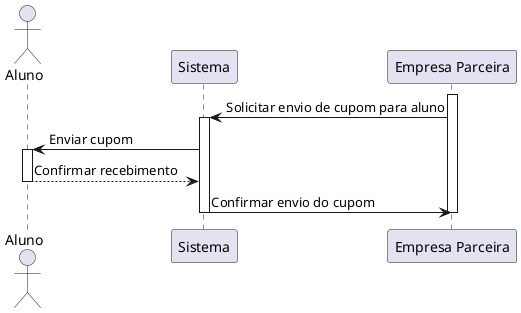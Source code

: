 @startuml
actor "Aluno" as Aluno
participant "Sistema" as Sistema
participant "Empresa Parceira" as Empresa

activate Empresa
Empresa -> Sistema : Solicitar envio de cupom para aluno
activate Sistema

Sistema -> Aluno : Enviar cupom
activate Aluno
Aluno --> Sistema : Confirmar recebimento
deactivate Aluno

Sistema -> Empresa : Confirmar envio do cupom
deactivate Sistema
deactivate Empresa
@enduml